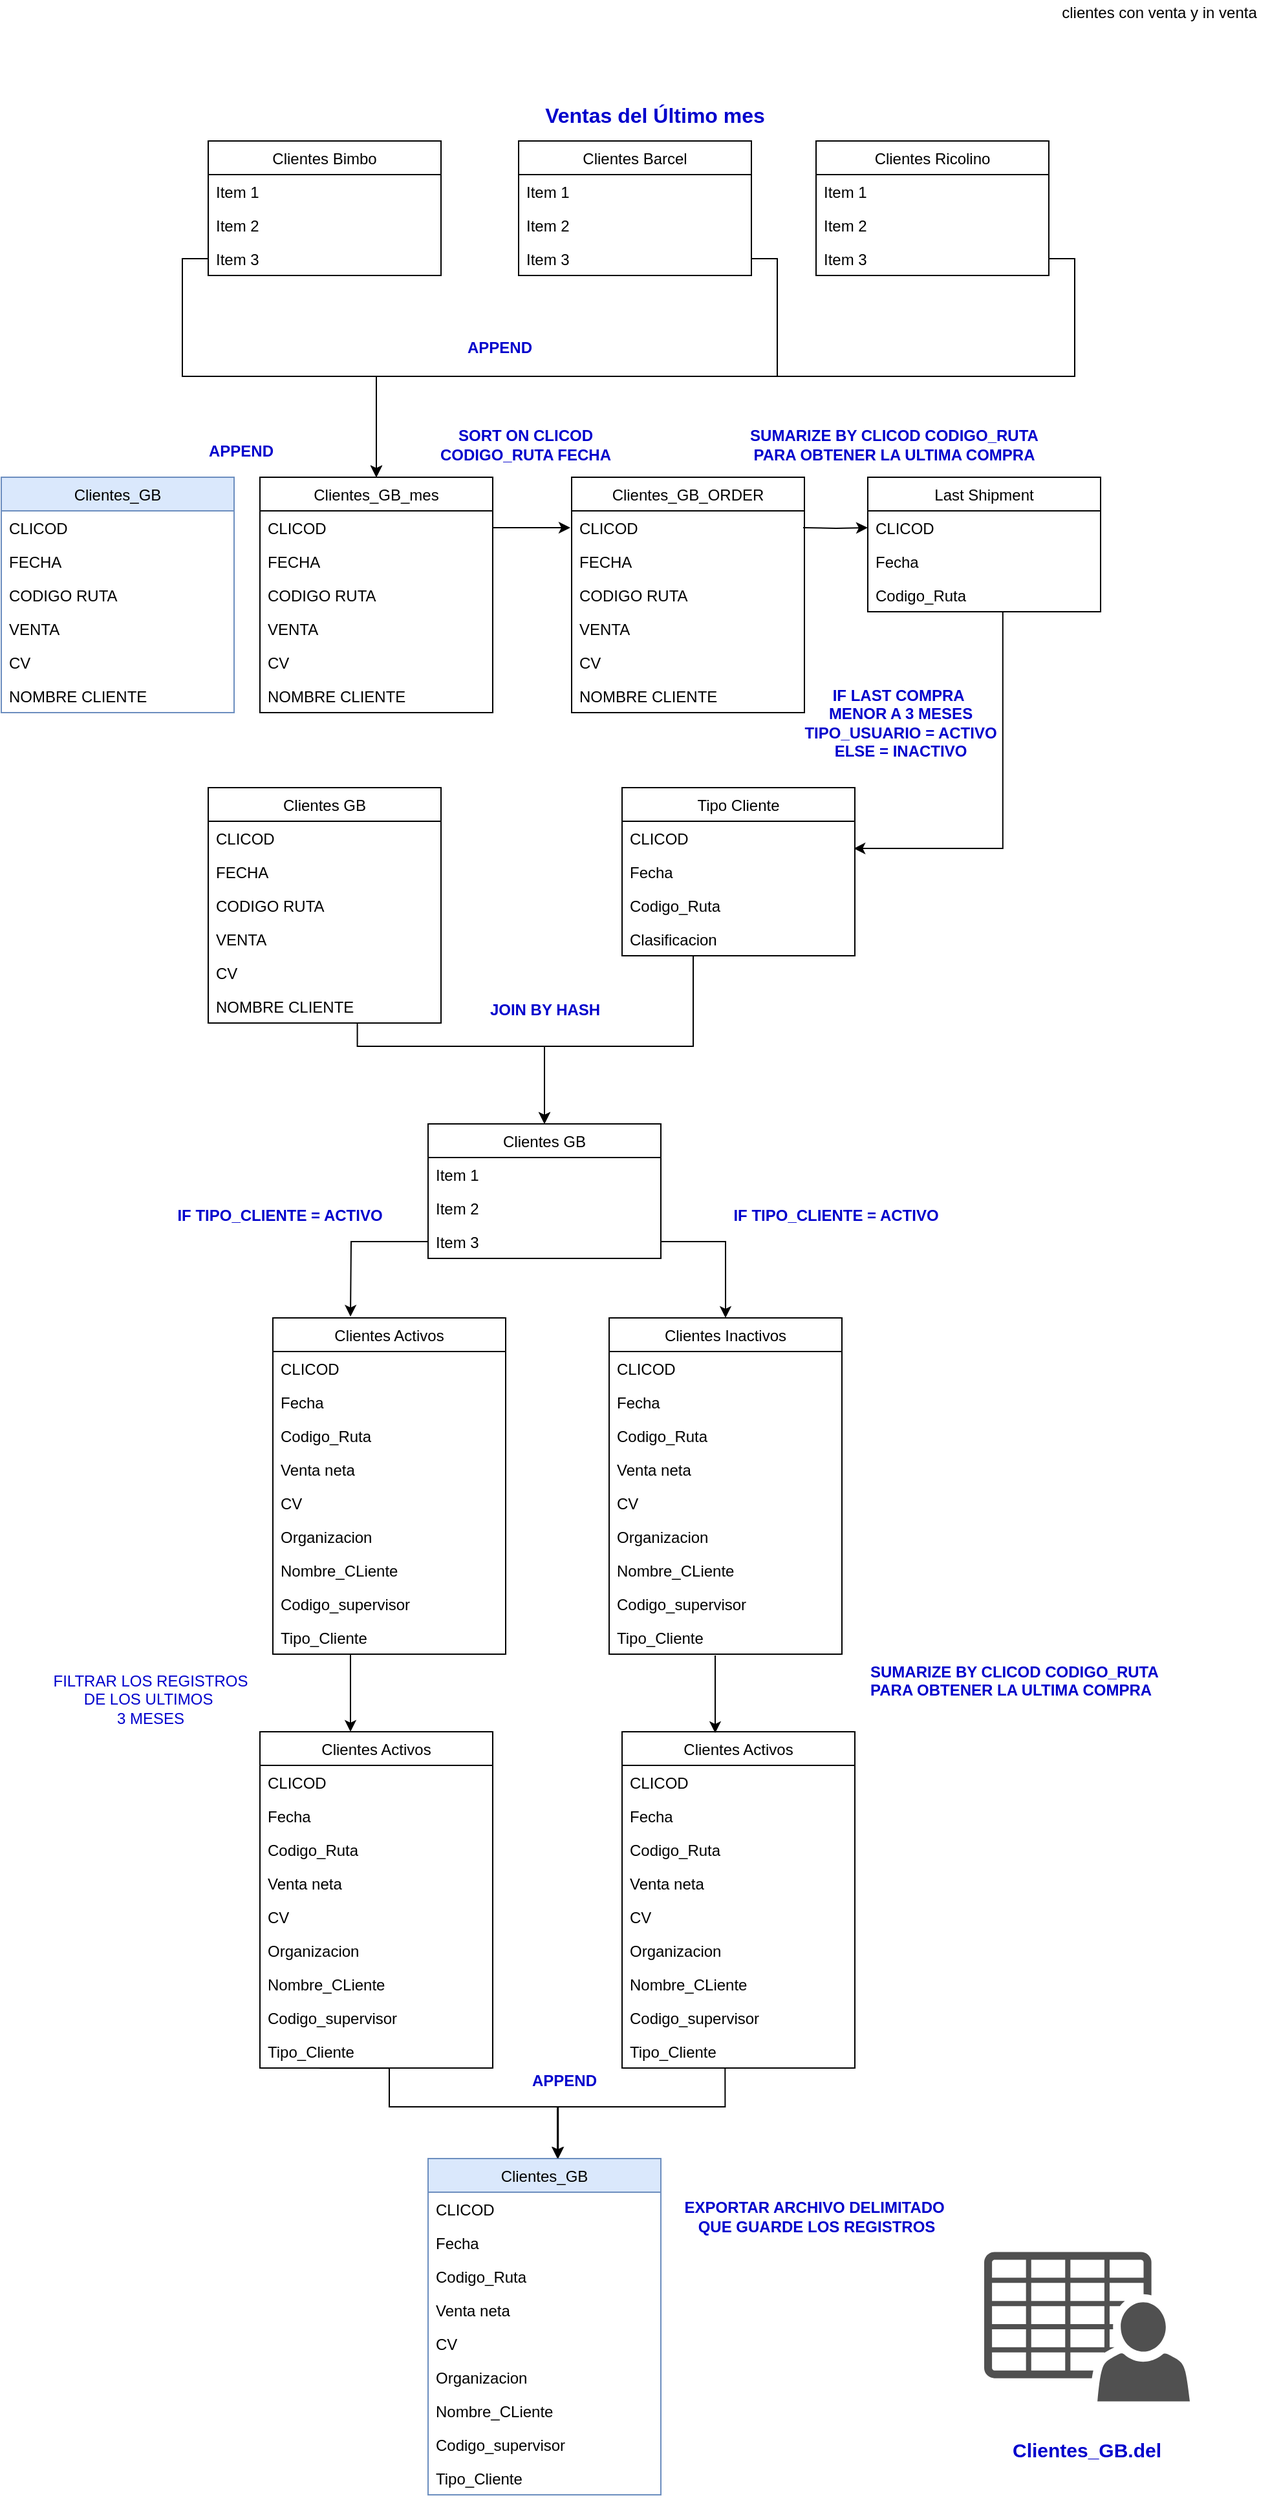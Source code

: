 <mxfile version="12.7.9" type="github">
  <diagram name="Page-1" id="74b105a0-9070-1c63-61bc-23e55f88626e">
    <mxGraphModel dx="713" dy="406" grid="1" gridSize="10" guides="1" tooltips="1" connect="1" arrows="1" fold="1" page="1" pageScale="1.5" pageWidth="1169" pageHeight="826" background="none" math="0" shadow="0">
      <root>
        <mxCell id="0" style=";html=1;" />
        <mxCell id="1" style=";html=1;" parent="0" />
        <mxCell id="56fTRDBELXJ_1K7I4UkF-2" value="Clientes Bimbo" style="swimlane;fontStyle=0;childLayout=stackLayout;horizontal=1;startSize=26;fillColor=none;horizontalStack=0;resizeParent=1;resizeParentMax=0;resizeLast=0;collapsible=1;marginBottom=0;" parent="1" vertex="1">
          <mxGeometry x="170" y="130" width="180" height="104" as="geometry" />
        </mxCell>
        <mxCell id="56fTRDBELXJ_1K7I4UkF-3" value="Item 1" style="text;strokeColor=none;fillColor=none;align=left;verticalAlign=top;spacingLeft=4;spacingRight=4;overflow=hidden;rotatable=0;points=[[0,0.5],[1,0.5]];portConstraint=eastwest;" parent="56fTRDBELXJ_1K7I4UkF-2" vertex="1">
          <mxGeometry y="26" width="180" height="26" as="geometry" />
        </mxCell>
        <mxCell id="56fTRDBELXJ_1K7I4UkF-4" value="Item 2" style="text;strokeColor=none;fillColor=none;align=left;verticalAlign=top;spacingLeft=4;spacingRight=4;overflow=hidden;rotatable=0;points=[[0,0.5],[1,0.5]];portConstraint=eastwest;" parent="56fTRDBELXJ_1K7I4UkF-2" vertex="1">
          <mxGeometry y="52" width="180" height="26" as="geometry" />
        </mxCell>
        <mxCell id="56fTRDBELXJ_1K7I4UkF-5" value="Item 3" style="text;strokeColor=none;fillColor=none;align=left;verticalAlign=top;spacingLeft=4;spacingRight=4;overflow=hidden;rotatable=0;points=[[0,0.5],[1,0.5]];portConstraint=eastwest;" parent="56fTRDBELXJ_1K7I4UkF-2" vertex="1">
          <mxGeometry y="78" width="180" height="26" as="geometry" />
        </mxCell>
        <mxCell id="56fTRDBELXJ_1K7I4UkF-7" value="Clientes Barcel" style="swimlane;fontStyle=0;childLayout=stackLayout;horizontal=1;startSize=26;fillColor=none;horizontalStack=0;resizeParent=1;resizeParentMax=0;resizeLast=0;collapsible=1;marginBottom=0;" parent="1" vertex="1">
          <mxGeometry x="410" y="130" width="180" height="104" as="geometry" />
        </mxCell>
        <mxCell id="56fTRDBELXJ_1K7I4UkF-8" value="Item 1" style="text;strokeColor=none;fillColor=none;align=left;verticalAlign=top;spacingLeft=4;spacingRight=4;overflow=hidden;rotatable=0;points=[[0,0.5],[1,0.5]];portConstraint=eastwest;" parent="56fTRDBELXJ_1K7I4UkF-7" vertex="1">
          <mxGeometry y="26" width="180" height="26" as="geometry" />
        </mxCell>
        <mxCell id="56fTRDBELXJ_1K7I4UkF-9" value="Item 2" style="text;strokeColor=none;fillColor=none;align=left;verticalAlign=top;spacingLeft=4;spacingRight=4;overflow=hidden;rotatable=0;points=[[0,0.5],[1,0.5]];portConstraint=eastwest;" parent="56fTRDBELXJ_1K7I4UkF-7" vertex="1">
          <mxGeometry y="52" width="180" height="26" as="geometry" />
        </mxCell>
        <mxCell id="56fTRDBELXJ_1K7I4UkF-10" value="Item 3" style="text;strokeColor=none;fillColor=none;align=left;verticalAlign=top;spacingLeft=4;spacingRight=4;overflow=hidden;rotatable=0;points=[[0,0.5],[1,0.5]];portConstraint=eastwest;" parent="56fTRDBELXJ_1K7I4UkF-7" vertex="1">
          <mxGeometry y="78" width="180" height="26" as="geometry" />
        </mxCell>
        <mxCell id="56fTRDBELXJ_1K7I4UkF-11" value="Clientes_GB_mes" style="swimlane;fontStyle=0;childLayout=stackLayout;horizontal=1;startSize=26;fillColor=none;horizontalStack=0;resizeParent=1;resizeParentMax=0;resizeLast=0;collapsible=1;marginBottom=0;" parent="1" vertex="1">
          <mxGeometry x="210" y="390" width="180" height="182" as="geometry" />
        </mxCell>
        <mxCell id="56fTRDBELXJ_1K7I4UkF-12" value="CLICOD&#xa;" style="text;strokeColor=none;fillColor=none;align=left;verticalAlign=top;spacingLeft=4;spacingRight=4;overflow=hidden;rotatable=0;points=[[0,0.5],[1,0.5]];portConstraint=eastwest;" parent="56fTRDBELXJ_1K7I4UkF-11" vertex="1">
          <mxGeometry y="26" width="180" height="26" as="geometry" />
        </mxCell>
        <mxCell id="56fTRDBELXJ_1K7I4UkF-13" value="FECHA" style="text;strokeColor=none;fillColor=none;align=left;verticalAlign=top;spacingLeft=4;spacingRight=4;overflow=hidden;rotatable=0;points=[[0,0.5],[1,0.5]];portConstraint=eastwest;" parent="56fTRDBELXJ_1K7I4UkF-11" vertex="1">
          <mxGeometry y="52" width="180" height="26" as="geometry" />
        </mxCell>
        <mxCell id="56fTRDBELXJ_1K7I4UkF-14" value="CODIGO RUTA" style="text;strokeColor=none;fillColor=none;align=left;verticalAlign=top;spacingLeft=4;spacingRight=4;overflow=hidden;rotatable=0;points=[[0,0.5],[1,0.5]];portConstraint=eastwest;" parent="56fTRDBELXJ_1K7I4UkF-11" vertex="1">
          <mxGeometry y="78" width="180" height="26" as="geometry" />
        </mxCell>
        <mxCell id="uyuvOlKixXw5FJsMRcq0-66" value="VENTA" style="text;strokeColor=none;fillColor=none;align=left;verticalAlign=top;spacingLeft=4;spacingRight=4;overflow=hidden;rotatable=0;points=[[0,0.5],[1,0.5]];portConstraint=eastwest;" vertex="1" parent="56fTRDBELXJ_1K7I4UkF-11">
          <mxGeometry y="104" width="180" height="26" as="geometry" />
        </mxCell>
        <mxCell id="uyuvOlKixXw5FJsMRcq0-68" value="CV" style="text;strokeColor=none;fillColor=none;align=left;verticalAlign=top;spacingLeft=4;spacingRight=4;overflow=hidden;rotatable=0;points=[[0,0.5],[1,0.5]];portConstraint=eastwest;" vertex="1" parent="56fTRDBELXJ_1K7I4UkF-11">
          <mxGeometry y="130" width="180" height="26" as="geometry" />
        </mxCell>
        <mxCell id="uyuvOlKixXw5FJsMRcq0-69" value="NOMBRE CLIENTE" style="text;strokeColor=none;fillColor=none;align=left;verticalAlign=top;spacingLeft=4;spacingRight=4;overflow=hidden;rotatable=0;points=[[0,0.5],[1,0.5]];portConstraint=eastwest;" vertex="1" parent="56fTRDBELXJ_1K7I4UkF-11">
          <mxGeometry y="156" width="180" height="26" as="geometry" />
        </mxCell>
        <mxCell id="56fTRDBELXJ_1K7I4UkF-15" value="Clientes Ricolino" style="swimlane;fontStyle=0;childLayout=stackLayout;horizontal=1;startSize=26;fillColor=none;horizontalStack=0;resizeParent=1;resizeParentMax=0;resizeLast=0;collapsible=1;marginBottom=0;" parent="1" vertex="1">
          <mxGeometry x="640" y="130" width="180" height="104" as="geometry" />
        </mxCell>
        <mxCell id="56fTRDBELXJ_1K7I4UkF-16" value="Item 1" style="text;strokeColor=none;fillColor=none;align=left;verticalAlign=top;spacingLeft=4;spacingRight=4;overflow=hidden;rotatable=0;points=[[0,0.5],[1,0.5]];portConstraint=eastwest;" parent="56fTRDBELXJ_1K7I4UkF-15" vertex="1">
          <mxGeometry y="26" width="180" height="26" as="geometry" />
        </mxCell>
        <mxCell id="56fTRDBELXJ_1K7I4UkF-17" value="Item 2" style="text;strokeColor=none;fillColor=none;align=left;verticalAlign=top;spacingLeft=4;spacingRight=4;overflow=hidden;rotatable=0;points=[[0,0.5],[1,0.5]];portConstraint=eastwest;" parent="56fTRDBELXJ_1K7I4UkF-15" vertex="1">
          <mxGeometry y="52" width="180" height="26" as="geometry" />
        </mxCell>
        <mxCell id="56fTRDBELXJ_1K7I4UkF-18" value="Item 3" style="text;strokeColor=none;fillColor=none;align=left;verticalAlign=top;spacingLeft=4;spacingRight=4;overflow=hidden;rotatable=0;points=[[0,0.5],[1,0.5]];portConstraint=eastwest;" parent="56fTRDBELXJ_1K7I4UkF-15" vertex="1">
          <mxGeometry y="78" width="180" height="26" as="geometry" />
        </mxCell>
        <mxCell id="56fTRDBELXJ_1K7I4UkF-23" value="Last Shipment" style="swimlane;fontStyle=0;childLayout=stackLayout;horizontal=1;startSize=26;fillColor=none;horizontalStack=0;resizeParent=1;resizeParentMax=0;resizeLast=0;collapsible=1;marginBottom=0;" parent="1" vertex="1">
          <mxGeometry x="680" y="390" width="180" height="104" as="geometry" />
        </mxCell>
        <mxCell id="56fTRDBELXJ_1K7I4UkF-24" value="CLICOD" style="text;strokeColor=none;fillColor=none;align=left;verticalAlign=top;spacingLeft=4;spacingRight=4;overflow=hidden;rotatable=0;points=[[0,0.5],[1,0.5]];portConstraint=eastwest;" parent="56fTRDBELXJ_1K7I4UkF-23" vertex="1">
          <mxGeometry y="26" width="180" height="26" as="geometry" />
        </mxCell>
        <mxCell id="56fTRDBELXJ_1K7I4UkF-25" value="Fecha" style="text;strokeColor=none;fillColor=none;align=left;verticalAlign=top;spacingLeft=4;spacingRight=4;overflow=hidden;rotatable=0;points=[[0,0.5],[1,0.5]];portConstraint=eastwest;" parent="56fTRDBELXJ_1K7I4UkF-23" vertex="1">
          <mxGeometry y="52" width="180" height="26" as="geometry" />
        </mxCell>
        <mxCell id="56fTRDBELXJ_1K7I4UkF-26" value="Codigo_Ruta&#xa;" style="text;strokeColor=none;fillColor=none;align=left;verticalAlign=top;spacingLeft=4;spacingRight=4;overflow=hidden;rotatable=0;points=[[0,0.5],[1,0.5]];portConstraint=eastwest;" parent="56fTRDBELXJ_1K7I4UkF-23" vertex="1">
          <mxGeometry y="78" width="180" height="26" as="geometry" />
        </mxCell>
        <mxCell id="56fTRDBELXJ_1K7I4UkF-27" value="Tipo Cliente" style="swimlane;fontStyle=0;childLayout=stackLayout;horizontal=1;startSize=26;fillColor=none;horizontalStack=0;resizeParent=1;resizeParentMax=0;resizeLast=0;collapsible=1;marginBottom=0;" parent="1" vertex="1">
          <mxGeometry x="490" y="630" width="180" height="130" as="geometry" />
        </mxCell>
        <mxCell id="56fTRDBELXJ_1K7I4UkF-28" value="CLICOD" style="text;strokeColor=none;fillColor=none;align=left;verticalAlign=top;spacingLeft=4;spacingRight=4;overflow=hidden;rotatable=0;points=[[0,0.5],[1,0.5]];portConstraint=eastwest;" parent="56fTRDBELXJ_1K7I4UkF-27" vertex="1">
          <mxGeometry y="26" width="180" height="26" as="geometry" />
        </mxCell>
        <mxCell id="56fTRDBELXJ_1K7I4UkF-29" value="Fecha" style="text;strokeColor=none;fillColor=none;align=left;verticalAlign=top;spacingLeft=4;spacingRight=4;overflow=hidden;rotatable=0;points=[[0,0.5],[1,0.5]];portConstraint=eastwest;" parent="56fTRDBELXJ_1K7I4UkF-27" vertex="1">
          <mxGeometry y="52" width="180" height="26" as="geometry" />
        </mxCell>
        <mxCell id="56fTRDBELXJ_1K7I4UkF-30" value="Codigo_Ruta&#xa;" style="text;strokeColor=none;fillColor=none;align=left;verticalAlign=top;spacingLeft=4;spacingRight=4;overflow=hidden;rotatable=0;points=[[0,0.5],[1,0.5]];portConstraint=eastwest;" parent="56fTRDBELXJ_1K7I4UkF-27" vertex="1">
          <mxGeometry y="78" width="180" height="26" as="geometry" />
        </mxCell>
        <mxCell id="56fTRDBELXJ_1K7I4UkF-31" value="Clasificacion" style="text;strokeColor=none;fillColor=none;align=left;verticalAlign=top;spacingLeft=4;spacingRight=4;overflow=hidden;rotatable=0;points=[[0,0.5],[1,0.5]];portConstraint=eastwest;" parent="56fTRDBELXJ_1K7I4UkF-27" vertex="1">
          <mxGeometry y="104" width="180" height="26" as="geometry" />
        </mxCell>
        <mxCell id="56fTRDBELXJ_1K7I4UkF-33" value="Clientes Activos" style="swimlane;fontStyle=0;childLayout=stackLayout;horizontal=1;startSize=26;fillColor=none;horizontalStack=0;resizeParent=1;resizeParentMax=0;resizeLast=0;collapsible=1;marginBottom=0;" parent="1" vertex="1">
          <mxGeometry x="220" y="1040" width="180" height="260" as="geometry" />
        </mxCell>
        <mxCell id="56fTRDBELXJ_1K7I4UkF-34" value="CLICOD" style="text;strokeColor=none;fillColor=none;align=left;verticalAlign=top;spacingLeft=4;spacingRight=4;overflow=hidden;rotatable=0;points=[[0,0.5],[1,0.5]];portConstraint=eastwest;" parent="56fTRDBELXJ_1K7I4UkF-33" vertex="1">
          <mxGeometry y="26" width="180" height="26" as="geometry" />
        </mxCell>
        <mxCell id="56fTRDBELXJ_1K7I4UkF-35" value="Fecha" style="text;strokeColor=none;fillColor=none;align=left;verticalAlign=top;spacingLeft=4;spacingRight=4;overflow=hidden;rotatable=0;points=[[0,0.5],[1,0.5]];portConstraint=eastwest;" parent="56fTRDBELXJ_1K7I4UkF-33" vertex="1">
          <mxGeometry y="52" width="180" height="26" as="geometry" />
        </mxCell>
        <mxCell id="56fTRDBELXJ_1K7I4UkF-36" value="Codigo_Ruta&#xa;" style="text;strokeColor=none;fillColor=none;align=left;verticalAlign=top;spacingLeft=4;spacingRight=4;overflow=hidden;rotatable=0;points=[[0,0.5],[1,0.5]];portConstraint=eastwest;" parent="56fTRDBELXJ_1K7I4UkF-33" vertex="1">
          <mxGeometry y="78" width="180" height="26" as="geometry" />
        </mxCell>
        <mxCell id="56fTRDBELXJ_1K7I4UkF-41" value="Venta neta" style="text;strokeColor=none;fillColor=none;align=left;verticalAlign=top;spacingLeft=4;spacingRight=4;overflow=hidden;rotatable=0;points=[[0,0.5],[1,0.5]];portConstraint=eastwest;" parent="56fTRDBELXJ_1K7I4UkF-33" vertex="1">
          <mxGeometry y="104" width="180" height="26" as="geometry" />
        </mxCell>
        <mxCell id="56fTRDBELXJ_1K7I4UkF-42" value="CV" style="text;strokeColor=none;fillColor=none;align=left;verticalAlign=top;spacingLeft=4;spacingRight=4;overflow=hidden;rotatable=0;points=[[0,0.5],[1,0.5]];portConstraint=eastwest;" parent="56fTRDBELXJ_1K7I4UkF-33" vertex="1">
          <mxGeometry y="130" width="180" height="26" as="geometry" />
        </mxCell>
        <mxCell id="56fTRDBELXJ_1K7I4UkF-43" value="Organizacion" style="text;strokeColor=none;fillColor=none;align=left;verticalAlign=top;spacingLeft=4;spacingRight=4;overflow=hidden;rotatable=0;points=[[0,0.5],[1,0.5]];portConstraint=eastwest;" parent="56fTRDBELXJ_1K7I4UkF-33" vertex="1">
          <mxGeometry y="156" width="180" height="26" as="geometry" />
        </mxCell>
        <mxCell id="56fTRDBELXJ_1K7I4UkF-44" value="Nombre_CLiente" style="text;strokeColor=none;fillColor=none;align=left;verticalAlign=top;spacingLeft=4;spacingRight=4;overflow=hidden;rotatable=0;points=[[0,0.5],[1,0.5]];portConstraint=eastwest;" parent="56fTRDBELXJ_1K7I4UkF-33" vertex="1">
          <mxGeometry y="182" width="180" height="26" as="geometry" />
        </mxCell>
        <mxCell id="56fTRDBELXJ_1K7I4UkF-45" value="Codigo_supervisor" style="text;strokeColor=none;fillColor=none;align=left;verticalAlign=top;spacingLeft=4;spacingRight=4;overflow=hidden;rotatable=0;points=[[0,0.5],[1,0.5]];portConstraint=eastwest;" parent="56fTRDBELXJ_1K7I4UkF-33" vertex="1">
          <mxGeometry y="208" width="180" height="26" as="geometry" />
        </mxCell>
        <mxCell id="56fTRDBELXJ_1K7I4UkF-46" value="Tipo_Cliente&#xa;" style="text;strokeColor=none;fillColor=none;align=left;verticalAlign=top;spacingLeft=4;spacingRight=4;overflow=hidden;rotatable=0;points=[[0,0.5],[1,0.5]];portConstraint=eastwest;" parent="56fTRDBELXJ_1K7I4UkF-33" vertex="1">
          <mxGeometry y="234" width="180" height="26" as="geometry" />
        </mxCell>
        <mxCell id="56fTRDBELXJ_1K7I4UkF-47" value="Clientes Inactivos" style="swimlane;fontStyle=0;childLayout=stackLayout;horizontal=1;startSize=26;fillColor=none;horizontalStack=0;resizeParent=1;resizeParentMax=0;resizeLast=0;collapsible=1;marginBottom=0;" parent="1" vertex="1">
          <mxGeometry x="480" y="1040" width="180" height="260" as="geometry" />
        </mxCell>
        <mxCell id="56fTRDBELXJ_1K7I4UkF-48" value="CLICOD" style="text;strokeColor=none;fillColor=none;align=left;verticalAlign=top;spacingLeft=4;spacingRight=4;overflow=hidden;rotatable=0;points=[[0,0.5],[1,0.5]];portConstraint=eastwest;" parent="56fTRDBELXJ_1K7I4UkF-47" vertex="1">
          <mxGeometry y="26" width="180" height="26" as="geometry" />
        </mxCell>
        <mxCell id="56fTRDBELXJ_1K7I4UkF-49" value="Fecha" style="text;strokeColor=none;fillColor=none;align=left;verticalAlign=top;spacingLeft=4;spacingRight=4;overflow=hidden;rotatable=0;points=[[0,0.5],[1,0.5]];portConstraint=eastwest;" parent="56fTRDBELXJ_1K7I4UkF-47" vertex="1">
          <mxGeometry y="52" width="180" height="26" as="geometry" />
        </mxCell>
        <mxCell id="56fTRDBELXJ_1K7I4UkF-50" value="Codigo_Ruta&#xa;" style="text;strokeColor=none;fillColor=none;align=left;verticalAlign=top;spacingLeft=4;spacingRight=4;overflow=hidden;rotatable=0;points=[[0,0.5],[1,0.5]];portConstraint=eastwest;" parent="56fTRDBELXJ_1K7I4UkF-47" vertex="1">
          <mxGeometry y="78" width="180" height="26" as="geometry" />
        </mxCell>
        <mxCell id="56fTRDBELXJ_1K7I4UkF-51" value="Venta neta" style="text;strokeColor=none;fillColor=none;align=left;verticalAlign=top;spacingLeft=4;spacingRight=4;overflow=hidden;rotatable=0;points=[[0,0.5],[1,0.5]];portConstraint=eastwest;" parent="56fTRDBELXJ_1K7I4UkF-47" vertex="1">
          <mxGeometry y="104" width="180" height="26" as="geometry" />
        </mxCell>
        <mxCell id="56fTRDBELXJ_1K7I4UkF-52" value="CV" style="text;strokeColor=none;fillColor=none;align=left;verticalAlign=top;spacingLeft=4;spacingRight=4;overflow=hidden;rotatable=0;points=[[0,0.5],[1,0.5]];portConstraint=eastwest;" parent="56fTRDBELXJ_1K7I4UkF-47" vertex="1">
          <mxGeometry y="130" width="180" height="26" as="geometry" />
        </mxCell>
        <mxCell id="56fTRDBELXJ_1K7I4UkF-53" value="Organizacion" style="text;strokeColor=none;fillColor=none;align=left;verticalAlign=top;spacingLeft=4;spacingRight=4;overflow=hidden;rotatable=0;points=[[0,0.5],[1,0.5]];portConstraint=eastwest;" parent="56fTRDBELXJ_1K7I4UkF-47" vertex="1">
          <mxGeometry y="156" width="180" height="26" as="geometry" />
        </mxCell>
        <mxCell id="56fTRDBELXJ_1K7I4UkF-54" value="Nombre_CLiente" style="text;strokeColor=none;fillColor=none;align=left;verticalAlign=top;spacingLeft=4;spacingRight=4;overflow=hidden;rotatable=0;points=[[0,0.5],[1,0.5]];portConstraint=eastwest;" parent="56fTRDBELXJ_1K7I4UkF-47" vertex="1">
          <mxGeometry y="182" width="180" height="26" as="geometry" />
        </mxCell>
        <mxCell id="56fTRDBELXJ_1K7I4UkF-55" value="Codigo_supervisor" style="text;strokeColor=none;fillColor=none;align=left;verticalAlign=top;spacingLeft=4;spacingRight=4;overflow=hidden;rotatable=0;points=[[0,0.5],[1,0.5]];portConstraint=eastwest;" parent="56fTRDBELXJ_1K7I4UkF-47" vertex="1">
          <mxGeometry y="208" width="180" height="26" as="geometry" />
        </mxCell>
        <mxCell id="56fTRDBELXJ_1K7I4UkF-56" value="Tipo_Cliente&#xa;" style="text;strokeColor=none;fillColor=none;align=left;verticalAlign=top;spacingLeft=4;spacingRight=4;overflow=hidden;rotatable=0;points=[[0,0.5],[1,0.5]];portConstraint=eastwest;" parent="56fTRDBELXJ_1K7I4UkF-47" vertex="1">
          <mxGeometry y="234" width="180" height="26" as="geometry" />
        </mxCell>
        <mxCell id="56fTRDBELXJ_1K7I4UkF-57" value="Clientes_GB" style="swimlane;fontStyle=0;childLayout=stackLayout;horizontal=1;startSize=26;fillColor=#dae8fc;horizontalStack=0;resizeParent=1;resizeParentMax=0;resizeLast=0;collapsible=1;marginBottom=0;strokeColor=#6c8ebf;" parent="1" vertex="1">
          <mxGeometry x="340" y="1690" width="180" height="260" as="geometry" />
        </mxCell>
        <mxCell id="56fTRDBELXJ_1K7I4UkF-58" value="CLICOD" style="text;strokeColor=none;fillColor=none;align=left;verticalAlign=top;spacingLeft=4;spacingRight=4;overflow=hidden;rotatable=0;points=[[0,0.5],[1,0.5]];portConstraint=eastwest;" parent="56fTRDBELXJ_1K7I4UkF-57" vertex="1">
          <mxGeometry y="26" width="180" height="26" as="geometry" />
        </mxCell>
        <mxCell id="56fTRDBELXJ_1K7I4UkF-59" value="Fecha" style="text;strokeColor=none;fillColor=none;align=left;verticalAlign=top;spacingLeft=4;spacingRight=4;overflow=hidden;rotatable=0;points=[[0,0.5],[1,0.5]];portConstraint=eastwest;" parent="56fTRDBELXJ_1K7I4UkF-57" vertex="1">
          <mxGeometry y="52" width="180" height="26" as="geometry" />
        </mxCell>
        <mxCell id="56fTRDBELXJ_1K7I4UkF-60" value="Codigo_Ruta&#xa;" style="text;strokeColor=none;fillColor=none;align=left;verticalAlign=top;spacingLeft=4;spacingRight=4;overflow=hidden;rotatable=0;points=[[0,0.5],[1,0.5]];portConstraint=eastwest;" parent="56fTRDBELXJ_1K7I4UkF-57" vertex="1">
          <mxGeometry y="78" width="180" height="26" as="geometry" />
        </mxCell>
        <mxCell id="56fTRDBELXJ_1K7I4UkF-61" value="Venta neta" style="text;strokeColor=none;fillColor=none;align=left;verticalAlign=top;spacingLeft=4;spacingRight=4;overflow=hidden;rotatable=0;points=[[0,0.5],[1,0.5]];portConstraint=eastwest;" parent="56fTRDBELXJ_1K7I4UkF-57" vertex="1">
          <mxGeometry y="104" width="180" height="26" as="geometry" />
        </mxCell>
        <mxCell id="56fTRDBELXJ_1K7I4UkF-62" value="CV" style="text;strokeColor=none;fillColor=none;align=left;verticalAlign=top;spacingLeft=4;spacingRight=4;overflow=hidden;rotatable=0;points=[[0,0.5],[1,0.5]];portConstraint=eastwest;" parent="56fTRDBELXJ_1K7I4UkF-57" vertex="1">
          <mxGeometry y="130" width="180" height="26" as="geometry" />
        </mxCell>
        <mxCell id="56fTRDBELXJ_1K7I4UkF-63" value="Organizacion" style="text;strokeColor=none;fillColor=none;align=left;verticalAlign=top;spacingLeft=4;spacingRight=4;overflow=hidden;rotatable=0;points=[[0,0.5],[1,0.5]];portConstraint=eastwest;" parent="56fTRDBELXJ_1K7I4UkF-57" vertex="1">
          <mxGeometry y="156" width="180" height="26" as="geometry" />
        </mxCell>
        <mxCell id="56fTRDBELXJ_1K7I4UkF-64" value="Nombre_CLiente" style="text;strokeColor=none;fillColor=none;align=left;verticalAlign=top;spacingLeft=4;spacingRight=4;overflow=hidden;rotatable=0;points=[[0,0.5],[1,0.5]];portConstraint=eastwest;" parent="56fTRDBELXJ_1K7I4UkF-57" vertex="1">
          <mxGeometry y="182" width="180" height="26" as="geometry" />
        </mxCell>
        <mxCell id="56fTRDBELXJ_1K7I4UkF-65" value="Codigo_supervisor" style="text;strokeColor=none;fillColor=none;align=left;verticalAlign=top;spacingLeft=4;spacingRight=4;overflow=hidden;rotatable=0;points=[[0,0.5],[1,0.5]];portConstraint=eastwest;" parent="56fTRDBELXJ_1K7I4UkF-57" vertex="1">
          <mxGeometry y="208" width="180" height="26" as="geometry" />
        </mxCell>
        <mxCell id="56fTRDBELXJ_1K7I4UkF-66" value="Tipo_Cliente&#xa;" style="text;strokeColor=none;fillColor=none;align=left;verticalAlign=top;spacingLeft=4;spacingRight=4;overflow=hidden;rotatable=0;points=[[0,0.5],[1,0.5]];portConstraint=eastwest;" parent="56fTRDBELXJ_1K7I4UkF-57" vertex="1">
          <mxGeometry y="234" width="180" height="26" as="geometry" />
        </mxCell>
        <mxCell id="56fTRDBELXJ_1K7I4UkF-67" style="edgeStyle=orthogonalEdgeStyle;rounded=0;orthogonalLoop=1;jettySize=auto;html=1;exitX=0;exitY=0.5;exitDx=0;exitDy=0;entryX=0.5;entryY=0;entryDx=0;entryDy=0;" parent="1" source="56fTRDBELXJ_1K7I4UkF-5" target="56fTRDBELXJ_1K7I4UkF-11" edge="1">
          <mxGeometry relative="1" as="geometry" />
        </mxCell>
        <mxCell id="56fTRDBELXJ_1K7I4UkF-68" style="edgeStyle=orthogonalEdgeStyle;rounded=0;orthogonalLoop=1;jettySize=auto;html=1;exitX=1;exitY=0.5;exitDx=0;exitDy=0;entryX=0.5;entryY=0;entryDx=0;entryDy=0;" parent="1" source="56fTRDBELXJ_1K7I4UkF-10" edge="1" target="56fTRDBELXJ_1K7I4UkF-11">
          <mxGeometry relative="1" as="geometry">
            <mxPoint x="260" y="340" as="targetPoint" />
          </mxGeometry>
        </mxCell>
        <mxCell id="56fTRDBELXJ_1K7I4UkF-69" style="edgeStyle=orthogonalEdgeStyle;rounded=0;orthogonalLoop=1;jettySize=auto;html=1;exitX=1;exitY=0.5;exitDx=0;exitDy=0;entryX=0.5;entryY=0;entryDx=0;entryDy=0;" parent="1" source="56fTRDBELXJ_1K7I4UkF-18" edge="1" target="56fTRDBELXJ_1K7I4UkF-11">
          <mxGeometry relative="1" as="geometry">
            <mxPoint x="460" y="340.0" as="targetPoint" />
          </mxGeometry>
        </mxCell>
        <mxCell id="uyuvOlKixXw5FJsMRcq0-1" value="&lt;font color=&quot;#0000cc&quot;&gt;&lt;b&gt;APPEND&lt;/b&gt;&lt;/font&gt;" style="text;html=1;align=center;verticalAlign=middle;resizable=0;points=[];autosize=1;" vertex="1" parent="1">
          <mxGeometry x="360" y="280" width="70" height="20" as="geometry" />
        </mxCell>
        <mxCell id="uyuvOlKixXw5FJsMRcq0-17" value="Clientes Activos" style="swimlane;fontStyle=0;childLayout=stackLayout;horizontal=1;startSize=26;fillColor=none;horizontalStack=0;resizeParent=1;resizeParentMax=0;resizeLast=0;collapsible=1;marginBottom=0;" vertex="1" parent="1">
          <mxGeometry x="210" y="1360" width="180" height="260" as="geometry" />
        </mxCell>
        <mxCell id="uyuvOlKixXw5FJsMRcq0-18" value="CLICOD" style="text;strokeColor=none;fillColor=none;align=left;verticalAlign=top;spacingLeft=4;spacingRight=4;overflow=hidden;rotatable=0;points=[[0,0.5],[1,0.5]];portConstraint=eastwest;" vertex="1" parent="uyuvOlKixXw5FJsMRcq0-17">
          <mxGeometry y="26" width="180" height="26" as="geometry" />
        </mxCell>
        <mxCell id="uyuvOlKixXw5FJsMRcq0-19" value="Fecha" style="text;strokeColor=none;fillColor=none;align=left;verticalAlign=top;spacingLeft=4;spacingRight=4;overflow=hidden;rotatable=0;points=[[0,0.5],[1,0.5]];portConstraint=eastwest;" vertex="1" parent="uyuvOlKixXw5FJsMRcq0-17">
          <mxGeometry y="52" width="180" height="26" as="geometry" />
        </mxCell>
        <mxCell id="uyuvOlKixXw5FJsMRcq0-20" value="Codigo_Ruta&#xa;" style="text;strokeColor=none;fillColor=none;align=left;verticalAlign=top;spacingLeft=4;spacingRight=4;overflow=hidden;rotatable=0;points=[[0,0.5],[1,0.5]];portConstraint=eastwest;" vertex="1" parent="uyuvOlKixXw5FJsMRcq0-17">
          <mxGeometry y="78" width="180" height="26" as="geometry" />
        </mxCell>
        <mxCell id="uyuvOlKixXw5FJsMRcq0-21" value="Venta neta" style="text;strokeColor=none;fillColor=none;align=left;verticalAlign=top;spacingLeft=4;spacingRight=4;overflow=hidden;rotatable=0;points=[[0,0.5],[1,0.5]];portConstraint=eastwest;" vertex="1" parent="uyuvOlKixXw5FJsMRcq0-17">
          <mxGeometry y="104" width="180" height="26" as="geometry" />
        </mxCell>
        <mxCell id="uyuvOlKixXw5FJsMRcq0-22" value="CV" style="text;strokeColor=none;fillColor=none;align=left;verticalAlign=top;spacingLeft=4;spacingRight=4;overflow=hidden;rotatable=0;points=[[0,0.5],[1,0.5]];portConstraint=eastwest;" vertex="1" parent="uyuvOlKixXw5FJsMRcq0-17">
          <mxGeometry y="130" width="180" height="26" as="geometry" />
        </mxCell>
        <mxCell id="uyuvOlKixXw5FJsMRcq0-23" value="Organizacion" style="text;strokeColor=none;fillColor=none;align=left;verticalAlign=top;spacingLeft=4;spacingRight=4;overflow=hidden;rotatable=0;points=[[0,0.5],[1,0.5]];portConstraint=eastwest;" vertex="1" parent="uyuvOlKixXw5FJsMRcq0-17">
          <mxGeometry y="156" width="180" height="26" as="geometry" />
        </mxCell>
        <mxCell id="uyuvOlKixXw5FJsMRcq0-24" value="Nombre_CLiente" style="text;strokeColor=none;fillColor=none;align=left;verticalAlign=top;spacingLeft=4;spacingRight=4;overflow=hidden;rotatable=0;points=[[0,0.5],[1,0.5]];portConstraint=eastwest;" vertex="1" parent="uyuvOlKixXw5FJsMRcq0-17">
          <mxGeometry y="182" width="180" height="26" as="geometry" />
        </mxCell>
        <mxCell id="uyuvOlKixXw5FJsMRcq0-25" value="Codigo_supervisor" style="text;strokeColor=none;fillColor=none;align=left;verticalAlign=top;spacingLeft=4;spacingRight=4;overflow=hidden;rotatable=0;points=[[0,0.5],[1,0.5]];portConstraint=eastwest;" vertex="1" parent="uyuvOlKixXw5FJsMRcq0-17">
          <mxGeometry y="208" width="180" height="26" as="geometry" />
        </mxCell>
        <mxCell id="uyuvOlKixXw5FJsMRcq0-26" value="Tipo_Cliente&#xa;" style="text;strokeColor=none;fillColor=none;align=left;verticalAlign=top;spacingLeft=4;spacingRight=4;overflow=hidden;rotatable=0;points=[[0,0.5],[1,0.5]];portConstraint=eastwest;" vertex="1" parent="uyuvOlKixXw5FJsMRcq0-17">
          <mxGeometry y="234" width="180" height="26" as="geometry" />
        </mxCell>
        <mxCell id="uyuvOlKixXw5FJsMRcq0-27" value="Clientes Activos" style="swimlane;fontStyle=0;childLayout=stackLayout;horizontal=1;startSize=26;fillColor=none;horizontalStack=0;resizeParent=1;resizeParentMax=0;resizeLast=0;collapsible=1;marginBottom=0;" vertex="1" parent="1">
          <mxGeometry x="490" y="1360" width="180" height="260" as="geometry" />
        </mxCell>
        <mxCell id="uyuvOlKixXw5FJsMRcq0-28" value="CLICOD" style="text;strokeColor=none;fillColor=none;align=left;verticalAlign=top;spacingLeft=4;spacingRight=4;overflow=hidden;rotatable=0;points=[[0,0.5],[1,0.5]];portConstraint=eastwest;" vertex="1" parent="uyuvOlKixXw5FJsMRcq0-27">
          <mxGeometry y="26" width="180" height="26" as="geometry" />
        </mxCell>
        <mxCell id="uyuvOlKixXw5FJsMRcq0-29" value="Fecha" style="text;strokeColor=none;fillColor=none;align=left;verticalAlign=top;spacingLeft=4;spacingRight=4;overflow=hidden;rotatable=0;points=[[0,0.5],[1,0.5]];portConstraint=eastwest;" vertex="1" parent="uyuvOlKixXw5FJsMRcq0-27">
          <mxGeometry y="52" width="180" height="26" as="geometry" />
        </mxCell>
        <mxCell id="uyuvOlKixXw5FJsMRcq0-30" value="Codigo_Ruta&#xa;" style="text;strokeColor=none;fillColor=none;align=left;verticalAlign=top;spacingLeft=4;spacingRight=4;overflow=hidden;rotatable=0;points=[[0,0.5],[1,0.5]];portConstraint=eastwest;" vertex="1" parent="uyuvOlKixXw5FJsMRcq0-27">
          <mxGeometry y="78" width="180" height="26" as="geometry" />
        </mxCell>
        <mxCell id="uyuvOlKixXw5FJsMRcq0-31" value="Venta neta" style="text;strokeColor=none;fillColor=none;align=left;verticalAlign=top;spacingLeft=4;spacingRight=4;overflow=hidden;rotatable=0;points=[[0,0.5],[1,0.5]];portConstraint=eastwest;" vertex="1" parent="uyuvOlKixXw5FJsMRcq0-27">
          <mxGeometry y="104" width="180" height="26" as="geometry" />
        </mxCell>
        <mxCell id="uyuvOlKixXw5FJsMRcq0-32" value="CV" style="text;strokeColor=none;fillColor=none;align=left;verticalAlign=top;spacingLeft=4;spacingRight=4;overflow=hidden;rotatable=0;points=[[0,0.5],[1,0.5]];portConstraint=eastwest;" vertex="1" parent="uyuvOlKixXw5FJsMRcq0-27">
          <mxGeometry y="130" width="180" height="26" as="geometry" />
        </mxCell>
        <mxCell id="uyuvOlKixXw5FJsMRcq0-33" value="Organizacion" style="text;strokeColor=none;fillColor=none;align=left;verticalAlign=top;spacingLeft=4;spacingRight=4;overflow=hidden;rotatable=0;points=[[0,0.5],[1,0.5]];portConstraint=eastwest;" vertex="1" parent="uyuvOlKixXw5FJsMRcq0-27">
          <mxGeometry y="156" width="180" height="26" as="geometry" />
        </mxCell>
        <mxCell id="uyuvOlKixXw5FJsMRcq0-34" value="Nombre_CLiente" style="text;strokeColor=none;fillColor=none;align=left;verticalAlign=top;spacingLeft=4;spacingRight=4;overflow=hidden;rotatable=0;points=[[0,0.5],[1,0.5]];portConstraint=eastwest;" vertex="1" parent="uyuvOlKixXw5FJsMRcq0-27">
          <mxGeometry y="182" width="180" height="26" as="geometry" />
        </mxCell>
        <mxCell id="uyuvOlKixXw5FJsMRcq0-35" value="Codigo_supervisor" style="text;strokeColor=none;fillColor=none;align=left;verticalAlign=top;spacingLeft=4;spacingRight=4;overflow=hidden;rotatable=0;points=[[0,0.5],[1,0.5]];portConstraint=eastwest;" vertex="1" parent="uyuvOlKixXw5FJsMRcq0-27">
          <mxGeometry y="208" width="180" height="26" as="geometry" />
        </mxCell>
        <mxCell id="uyuvOlKixXw5FJsMRcq0-36" value="Tipo_Cliente&#xa;" style="text;strokeColor=none;fillColor=none;align=left;verticalAlign=top;spacingLeft=4;spacingRight=4;overflow=hidden;rotatable=0;points=[[0,0.5],[1,0.5]];portConstraint=eastwest;" vertex="1" parent="uyuvOlKixXw5FJsMRcq0-27">
          <mxGeometry y="234" width="180" height="26" as="geometry" />
        </mxCell>
        <mxCell id="uyuvOlKixXw5FJsMRcq0-45" value="Clientes GB" style="swimlane;fontStyle=0;childLayout=stackLayout;horizontal=1;startSize=26;fillColor=none;horizontalStack=0;resizeParent=1;resizeParentMax=0;resizeLast=0;collapsible=1;marginBottom=0;" vertex="1" parent="1">
          <mxGeometry x="340" y="890" width="180" height="104" as="geometry" />
        </mxCell>
        <mxCell id="uyuvOlKixXw5FJsMRcq0-46" value="Item 1" style="text;strokeColor=none;fillColor=none;align=left;verticalAlign=top;spacingLeft=4;spacingRight=4;overflow=hidden;rotatable=0;points=[[0,0.5],[1,0.5]];portConstraint=eastwest;" vertex="1" parent="uyuvOlKixXw5FJsMRcq0-45">
          <mxGeometry y="26" width="180" height="26" as="geometry" />
        </mxCell>
        <mxCell id="uyuvOlKixXw5FJsMRcq0-47" value="Item 2" style="text;strokeColor=none;fillColor=none;align=left;verticalAlign=top;spacingLeft=4;spacingRight=4;overflow=hidden;rotatable=0;points=[[0,0.5],[1,0.5]];portConstraint=eastwest;" vertex="1" parent="uyuvOlKixXw5FJsMRcq0-45">
          <mxGeometry y="52" width="180" height="26" as="geometry" />
        </mxCell>
        <mxCell id="uyuvOlKixXw5FJsMRcq0-48" value="Item 3" style="text;strokeColor=none;fillColor=none;align=left;verticalAlign=top;spacingLeft=4;spacingRight=4;overflow=hidden;rotatable=0;points=[[0,0.5],[1,0.5]];portConstraint=eastwest;" vertex="1" parent="uyuvOlKixXw5FJsMRcq0-45">
          <mxGeometry y="78" width="180" height="26" as="geometry" />
        </mxCell>
        <mxCell id="uyuvOlKixXw5FJsMRcq0-70" value="Clientes GB" style="swimlane;fontStyle=0;childLayout=stackLayout;horizontal=1;startSize=26;fillColor=none;horizontalStack=0;resizeParent=1;resizeParentMax=0;resizeLast=0;collapsible=1;marginBottom=0;" vertex="1" parent="1">
          <mxGeometry x="170" y="630" width="180" height="182" as="geometry" />
        </mxCell>
        <mxCell id="uyuvOlKixXw5FJsMRcq0-71" value="CLICOD&#xa;" style="text;strokeColor=none;fillColor=none;align=left;verticalAlign=top;spacingLeft=4;spacingRight=4;overflow=hidden;rotatable=0;points=[[0,0.5],[1,0.5]];portConstraint=eastwest;" vertex="1" parent="uyuvOlKixXw5FJsMRcq0-70">
          <mxGeometry y="26" width="180" height="26" as="geometry" />
        </mxCell>
        <mxCell id="uyuvOlKixXw5FJsMRcq0-72" value="FECHA" style="text;strokeColor=none;fillColor=none;align=left;verticalAlign=top;spacingLeft=4;spacingRight=4;overflow=hidden;rotatable=0;points=[[0,0.5],[1,0.5]];portConstraint=eastwest;" vertex="1" parent="uyuvOlKixXw5FJsMRcq0-70">
          <mxGeometry y="52" width="180" height="26" as="geometry" />
        </mxCell>
        <mxCell id="uyuvOlKixXw5FJsMRcq0-73" value="CODIGO RUTA" style="text;strokeColor=none;fillColor=none;align=left;verticalAlign=top;spacingLeft=4;spacingRight=4;overflow=hidden;rotatable=0;points=[[0,0.5],[1,0.5]];portConstraint=eastwest;" vertex="1" parent="uyuvOlKixXw5FJsMRcq0-70">
          <mxGeometry y="78" width="180" height="26" as="geometry" />
        </mxCell>
        <mxCell id="uyuvOlKixXw5FJsMRcq0-74" value="VENTA" style="text;strokeColor=none;fillColor=none;align=left;verticalAlign=top;spacingLeft=4;spacingRight=4;overflow=hidden;rotatable=0;points=[[0,0.5],[1,0.5]];portConstraint=eastwest;" vertex="1" parent="uyuvOlKixXw5FJsMRcq0-70">
          <mxGeometry y="104" width="180" height="26" as="geometry" />
        </mxCell>
        <mxCell id="uyuvOlKixXw5FJsMRcq0-75" value="CV" style="text;strokeColor=none;fillColor=none;align=left;verticalAlign=top;spacingLeft=4;spacingRight=4;overflow=hidden;rotatable=0;points=[[0,0.5],[1,0.5]];portConstraint=eastwest;" vertex="1" parent="uyuvOlKixXw5FJsMRcq0-70">
          <mxGeometry y="130" width="180" height="26" as="geometry" />
        </mxCell>
        <mxCell id="uyuvOlKixXw5FJsMRcq0-76" value="NOMBRE CLIENTE" style="text;strokeColor=none;fillColor=none;align=left;verticalAlign=top;spacingLeft=4;spacingRight=4;overflow=hidden;rotatable=0;points=[[0,0.5],[1,0.5]];portConstraint=eastwest;" vertex="1" parent="uyuvOlKixXw5FJsMRcq0-70">
          <mxGeometry y="156" width="180" height="26" as="geometry" />
        </mxCell>
        <mxCell id="uyuvOlKixXw5FJsMRcq0-78" style="edgeStyle=orthogonalEdgeStyle;rounded=0;orthogonalLoop=1;jettySize=auto;html=1;exitX=1;exitY=0.5;exitDx=0;exitDy=0;" edge="1" parent="1" source="56fTRDBELXJ_1K7I4UkF-12">
          <mxGeometry relative="1" as="geometry">
            <mxPoint x="450" y="429" as="targetPoint" />
          </mxGeometry>
        </mxCell>
        <mxCell id="uyuvOlKixXw5FJsMRcq0-79" style="edgeStyle=orthogonalEdgeStyle;rounded=0;orthogonalLoop=1;jettySize=auto;html=1;exitX=1;exitY=0.5;exitDx=0;exitDy=0;entryX=0;entryY=0.5;entryDx=0;entryDy=0;" edge="1" parent="1" target="56fTRDBELXJ_1K7I4UkF-24">
          <mxGeometry relative="1" as="geometry">
            <mxPoint x="630" y="429" as="sourcePoint" />
          </mxGeometry>
        </mxCell>
        <mxCell id="uyuvOlKixXw5FJsMRcq0-80" value="" style="edgeStyle=segmentEdgeStyle;endArrow=classic;html=1;exitX=0.58;exitY=0.987;exitDx=0;exitDy=0;exitPerimeter=0;entryX=0.995;entryY=0.808;entryDx=0;entryDy=0;entryPerimeter=0;rounded=0;" edge="1" parent="1" source="56fTRDBELXJ_1K7I4UkF-26" target="56fTRDBELXJ_1K7I4UkF-28">
          <mxGeometry width="50" height="50" relative="1" as="geometry">
            <mxPoint x="470" y="500" as="sourcePoint" />
            <mxPoint x="520" y="450" as="targetPoint" />
            <Array as="points">
              <mxPoint x="784" y="677" />
            </Array>
          </mxGeometry>
        </mxCell>
        <mxCell id="uyuvOlKixXw5FJsMRcq0-82" value="" style="edgeStyle=segmentEdgeStyle;endArrow=classic;html=1;exitX=0.58;exitY=0.987;exitDx=0;exitDy=0;exitPerimeter=0;rounded=0;" edge="1" parent="1">
          <mxGeometry width="50" height="50" relative="1" as="geometry">
            <mxPoint x="285.3" y="812.002" as="sourcePoint" />
            <mxPoint x="430" y="890" as="targetPoint" />
            <Array as="points">
              <mxPoint x="285" y="830" />
              <mxPoint x="430" y="830" />
            </Array>
          </mxGeometry>
        </mxCell>
        <mxCell id="uyuvOlKixXw5FJsMRcq0-83" value="" style="edgeStyle=segmentEdgeStyle;endArrow=classic;html=1;rounded=0;" edge="1" parent="1">
          <mxGeometry width="50" height="50" relative="1" as="geometry">
            <mxPoint x="545" y="760" as="sourcePoint" />
            <mxPoint x="430" y="890" as="targetPoint" />
            <Array as="points">
              <mxPoint x="545" y="830" />
              <mxPoint x="430" y="830" />
            </Array>
          </mxGeometry>
        </mxCell>
        <mxCell id="uyuvOlKixXw5FJsMRcq0-85" style="edgeStyle=orthogonalEdgeStyle;rounded=0;orthogonalLoop=1;jettySize=auto;html=1;exitX=1;exitY=0.5;exitDx=0;exitDy=0;entryX=0.5;entryY=0;entryDx=0;entryDy=0;" edge="1" parent="1" source="uyuvOlKixXw5FJsMRcq0-48" target="56fTRDBELXJ_1K7I4UkF-47">
          <mxGeometry relative="1" as="geometry" />
        </mxCell>
        <mxCell id="uyuvOlKixXw5FJsMRcq0-86" value="" style="edgeStyle=segmentEdgeStyle;endArrow=classic;html=1;rounded=0;" edge="1" parent="1">
          <mxGeometry width="50" height="50" relative="1" as="geometry">
            <mxPoint x="562" y="1301" as="sourcePoint" />
            <mxPoint x="562" y="1361" as="targetPoint" />
          </mxGeometry>
        </mxCell>
        <mxCell id="uyuvOlKixXw5FJsMRcq0-87" value="" style="edgeStyle=segmentEdgeStyle;endArrow=classic;html=1;rounded=0;" edge="1" parent="1">
          <mxGeometry width="50" height="50" relative="1" as="geometry">
            <mxPoint x="280.0" y="1300" as="sourcePoint" />
            <mxPoint x="280.0" y="1360" as="targetPoint" />
          </mxGeometry>
        </mxCell>
        <mxCell id="uyuvOlKixXw5FJsMRcq0-88" value="" style="edgeStyle=segmentEdgeStyle;endArrow=classic;html=1;rounded=0;exitX=0.257;exitY=1.005;exitDx=0;exitDy=0;exitPerimeter=0;" edge="1" parent="1" source="uyuvOlKixXw5FJsMRcq0-26">
          <mxGeometry width="50" height="50" relative="1" as="geometry">
            <mxPoint x="440.0" y="1630" as="sourcePoint" />
            <mxPoint x="440.0" y="1690" as="targetPoint" />
            <Array as="points">
              <mxPoint x="310" y="1620" />
              <mxPoint x="310" y="1650" />
              <mxPoint x="440" y="1650" />
            </Array>
          </mxGeometry>
        </mxCell>
        <mxCell id="uyuvOlKixXw5FJsMRcq0-89" value="" style="edgeStyle=segmentEdgeStyle;endArrow=classic;html=1;rounded=0;entryX=0.559;entryY=0;entryDx=0;entryDy=0;entryPerimeter=0;" edge="1" parent="1" target="56fTRDBELXJ_1K7I4UkF-57">
          <mxGeometry width="50" height="50" relative="1" as="geometry">
            <mxPoint x="569.66" y="1620" as="sourcePoint" />
            <mxPoint x="569.66" y="1680" as="targetPoint" />
            <Array as="points">
              <mxPoint x="570" y="1650" />
              <mxPoint x="441" y="1650" />
            </Array>
          </mxGeometry>
        </mxCell>
        <mxCell id="uyuvOlKixXw5FJsMRcq0-90" style="edgeStyle=orthogonalEdgeStyle;rounded=0;orthogonalLoop=1;jettySize=auto;html=1;exitX=0;exitY=0.5;exitDx=0;exitDy=0;entryX=0.5;entryY=0;entryDx=0;entryDy=0;" edge="1" parent="1" source="uyuvOlKixXw5FJsMRcq0-48">
          <mxGeometry relative="1" as="geometry">
            <mxPoint x="230" y="980.0" as="sourcePoint" />
            <mxPoint x="280" y="1039" as="targetPoint" />
          </mxGeometry>
        </mxCell>
        <mxCell id="uyuvOlKixXw5FJsMRcq0-93" value="&lt;font color=&quot;#0000cc&quot;&gt;&lt;b&gt;SORT ON CLICOD&lt;br&gt;CODIGO_RUTA FECHA&lt;br&gt;&lt;/b&gt;&lt;/font&gt;" style="text;html=1;align=center;verticalAlign=middle;resizable=0;points=[];autosize=1;" vertex="1" parent="1">
          <mxGeometry x="340" y="350" width="150" height="30" as="geometry" />
        </mxCell>
        <mxCell id="uyuvOlKixXw5FJsMRcq0-94" value="&lt;font color=&quot;#0000cc&quot;&gt;&lt;b&gt;IF LAST COMPRA&amp;nbsp;&lt;br&gt;MENOR A 3 MESES&lt;br&gt;TIPO_USUARIO = ACTIVO&lt;br&gt;ELSE = INACTIVO&lt;br&gt;&lt;/b&gt;&lt;/font&gt;" style="text;html=1;align=center;verticalAlign=middle;resizable=0;points=[];autosize=1;" vertex="1" parent="1">
          <mxGeometry x="625" y="550" width="160" height="60" as="geometry" />
        </mxCell>
        <mxCell id="uyuvOlKixXw5FJsMRcq0-96" value="&lt;font color=&quot;#0000cc&quot;&gt;&lt;b&gt;JOIN BY HASH&lt;/b&gt;&lt;/font&gt;" style="text;html=1;align=center;verticalAlign=middle;resizable=0;points=[];autosize=1;" vertex="1" parent="1">
          <mxGeometry x="380" y="792" width="100" height="20" as="geometry" />
        </mxCell>
        <mxCell id="uyuvOlKixXw5FJsMRcq0-104" value="&lt;font color=&quot;#0000cc&quot;&gt;&lt;b&gt;SUMARIZE BY CLICOD CODIGO_RUTA&lt;br&gt;PARA OBTENER LA ULTIMA COMPRA&lt;/b&gt;&lt;/font&gt;" style="text;html=1;align=center;verticalAlign=middle;resizable=0;points=[];autosize=1;" vertex="1" parent="1">
          <mxGeometry x="580" y="350" width="240" height="30" as="geometry" />
        </mxCell>
        <mxCell id="uyuvOlKixXw5FJsMRcq0-112" value="Clientes_GB" style="swimlane;fontStyle=0;childLayout=stackLayout;horizontal=1;startSize=26;fillColor=#dae8fc;horizontalStack=0;resizeParent=1;resizeParentMax=0;resizeLast=0;collapsible=1;marginBottom=0;strokeColor=#6c8ebf;" vertex="1" parent="1">
          <mxGeometry x="10" y="390" width="180" height="182" as="geometry" />
        </mxCell>
        <mxCell id="uyuvOlKixXw5FJsMRcq0-113" value="CLICOD&#xa;" style="text;strokeColor=none;fillColor=none;align=left;verticalAlign=top;spacingLeft=4;spacingRight=4;overflow=hidden;rotatable=0;points=[[0,0.5],[1,0.5]];portConstraint=eastwest;" vertex="1" parent="uyuvOlKixXw5FJsMRcq0-112">
          <mxGeometry y="26" width="180" height="26" as="geometry" />
        </mxCell>
        <mxCell id="uyuvOlKixXw5FJsMRcq0-114" value="FECHA" style="text;strokeColor=none;fillColor=none;align=left;verticalAlign=top;spacingLeft=4;spacingRight=4;overflow=hidden;rotatable=0;points=[[0,0.5],[1,0.5]];portConstraint=eastwest;" vertex="1" parent="uyuvOlKixXw5FJsMRcq0-112">
          <mxGeometry y="52" width="180" height="26" as="geometry" />
        </mxCell>
        <mxCell id="uyuvOlKixXw5FJsMRcq0-115" value="CODIGO RUTA" style="text;strokeColor=none;fillColor=none;align=left;verticalAlign=top;spacingLeft=4;spacingRight=4;overflow=hidden;rotatable=0;points=[[0,0.5],[1,0.5]];portConstraint=eastwest;" vertex="1" parent="uyuvOlKixXw5FJsMRcq0-112">
          <mxGeometry y="78" width="180" height="26" as="geometry" />
        </mxCell>
        <mxCell id="uyuvOlKixXw5FJsMRcq0-116" value="VENTA" style="text;strokeColor=none;fillColor=none;align=left;verticalAlign=top;spacingLeft=4;spacingRight=4;overflow=hidden;rotatable=0;points=[[0,0.5],[1,0.5]];portConstraint=eastwest;" vertex="1" parent="uyuvOlKixXw5FJsMRcq0-112">
          <mxGeometry y="104" width="180" height="26" as="geometry" />
        </mxCell>
        <mxCell id="uyuvOlKixXw5FJsMRcq0-117" value="CV" style="text;strokeColor=none;fillColor=none;align=left;verticalAlign=top;spacingLeft=4;spacingRight=4;overflow=hidden;rotatable=0;points=[[0,0.5],[1,0.5]];portConstraint=eastwest;" vertex="1" parent="uyuvOlKixXw5FJsMRcq0-112">
          <mxGeometry y="130" width="180" height="26" as="geometry" />
        </mxCell>
        <mxCell id="uyuvOlKixXw5FJsMRcq0-118" value="NOMBRE CLIENTE" style="text;strokeColor=none;fillColor=none;align=left;verticalAlign=top;spacingLeft=4;spacingRight=4;overflow=hidden;rotatable=0;points=[[0,0.5],[1,0.5]];portConstraint=eastwest;" vertex="1" parent="uyuvOlKixXw5FJsMRcq0-112">
          <mxGeometry y="156" width="180" height="26" as="geometry" />
        </mxCell>
        <mxCell id="uyuvOlKixXw5FJsMRcq0-121" value="&lt;font color=&quot;#0000cc&quot;&gt;&lt;b&gt;APPEND&lt;/b&gt;&lt;/font&gt;" style="text;html=1;align=center;verticalAlign=middle;resizable=0;points=[];autosize=1;" vertex="1" parent="1">
          <mxGeometry x="160" y="360" width="70" height="20" as="geometry" />
        </mxCell>
        <mxCell id="uyuvOlKixXw5FJsMRcq0-122" value="Clientes_GB_ORDER" style="swimlane;fontStyle=0;childLayout=stackLayout;horizontal=1;startSize=26;fillColor=none;horizontalStack=0;resizeParent=1;resizeParentMax=0;resizeLast=0;collapsible=1;marginBottom=0;" vertex="1" parent="1">
          <mxGeometry x="451" y="390" width="180" height="182" as="geometry" />
        </mxCell>
        <mxCell id="uyuvOlKixXw5FJsMRcq0-123" value="CLICOD&#xa;" style="text;strokeColor=none;fillColor=none;align=left;verticalAlign=top;spacingLeft=4;spacingRight=4;overflow=hidden;rotatable=0;points=[[0,0.5],[1,0.5]];portConstraint=eastwest;" vertex="1" parent="uyuvOlKixXw5FJsMRcq0-122">
          <mxGeometry y="26" width="180" height="26" as="geometry" />
        </mxCell>
        <mxCell id="uyuvOlKixXw5FJsMRcq0-124" value="FECHA" style="text;strokeColor=none;fillColor=none;align=left;verticalAlign=top;spacingLeft=4;spacingRight=4;overflow=hidden;rotatable=0;points=[[0,0.5],[1,0.5]];portConstraint=eastwest;" vertex="1" parent="uyuvOlKixXw5FJsMRcq0-122">
          <mxGeometry y="52" width="180" height="26" as="geometry" />
        </mxCell>
        <mxCell id="uyuvOlKixXw5FJsMRcq0-125" value="CODIGO RUTA" style="text;strokeColor=none;fillColor=none;align=left;verticalAlign=top;spacingLeft=4;spacingRight=4;overflow=hidden;rotatable=0;points=[[0,0.5],[1,0.5]];portConstraint=eastwest;" vertex="1" parent="uyuvOlKixXw5FJsMRcq0-122">
          <mxGeometry y="78" width="180" height="26" as="geometry" />
        </mxCell>
        <mxCell id="uyuvOlKixXw5FJsMRcq0-126" value="VENTA" style="text;strokeColor=none;fillColor=none;align=left;verticalAlign=top;spacingLeft=4;spacingRight=4;overflow=hidden;rotatable=0;points=[[0,0.5],[1,0.5]];portConstraint=eastwest;" vertex="1" parent="uyuvOlKixXw5FJsMRcq0-122">
          <mxGeometry y="104" width="180" height="26" as="geometry" />
        </mxCell>
        <mxCell id="uyuvOlKixXw5FJsMRcq0-127" value="CV" style="text;strokeColor=none;fillColor=none;align=left;verticalAlign=top;spacingLeft=4;spacingRight=4;overflow=hidden;rotatable=0;points=[[0,0.5],[1,0.5]];portConstraint=eastwest;" vertex="1" parent="uyuvOlKixXw5FJsMRcq0-122">
          <mxGeometry y="130" width="180" height="26" as="geometry" />
        </mxCell>
        <mxCell id="uyuvOlKixXw5FJsMRcq0-128" value="NOMBRE CLIENTE" style="text;strokeColor=none;fillColor=none;align=left;verticalAlign=top;spacingLeft=4;spacingRight=4;overflow=hidden;rotatable=0;points=[[0,0.5],[1,0.5]];portConstraint=eastwest;" vertex="1" parent="uyuvOlKixXw5FJsMRcq0-122">
          <mxGeometry y="156" width="180" height="26" as="geometry" />
        </mxCell>
        <mxCell id="uyuvOlKixXw5FJsMRcq0-129" value="&lt;font color=&quot;#0000cc&quot;&gt;FILTRAR LOS REGISTROS &lt;br&gt;DE LOS ULTIMOS&amp;nbsp;&lt;br&gt;3 MESES&lt;/font&gt;" style="text;html=1;align=center;verticalAlign=middle;resizable=0;points=[];autosize=1;" vertex="1" parent="1">
          <mxGeometry x="40" y="1310" width="170" height="50" as="geometry" />
        </mxCell>
        <mxCell id="uyuvOlKixXw5FJsMRcq0-130" value="&lt;b&gt;&lt;font color=&quot;#0000cc&quot;&gt;IF TIPO_CLIENTE = ACTIVO&lt;/font&gt;&lt;/b&gt;" style="text;html=1;align=center;verticalAlign=middle;resizable=0;points=[];autosize=1;" vertex="1" parent="1">
          <mxGeometry x="140" y="951" width="170" height="20" as="geometry" />
        </mxCell>
        <mxCell id="uyuvOlKixXw5FJsMRcq0-131" value="&lt;b&gt;&lt;font color=&quot;#0000cc&quot;&gt;IF TIPO_CLIENTE = ACTIVO&lt;/font&gt;&lt;/b&gt;" style="text;html=1;align=center;verticalAlign=middle;resizable=0;points=[];autosize=1;" vertex="1" parent="1">
          <mxGeometry x="570" y="951" width="170" height="20" as="geometry" />
        </mxCell>
        <mxCell id="uyuvOlKixXw5FJsMRcq0-132" value="&lt;b&gt;&lt;font color=&quot;#0000cc&quot;&gt;SUMARIZE BY CLICOD CODIGO_RUTA&lt;br&gt;PARA OBTENER LA ULTIMA COMPRA&lt;/font&gt;&lt;/b&gt;" style="text;html=1;" vertex="1" parent="1">
          <mxGeometry x="680" y="1300" width="240" height="40" as="geometry" />
        </mxCell>
        <mxCell id="uyuvOlKixXw5FJsMRcq0-133" value="" style="shape=image;html=1;verticalAlign=top;verticalLabelPosition=bottom;labelBackgroundColor=#ffffff;imageAspect=0;aspect=fixed;image=https://cdn0.iconfinder.com/data/icons/fatcow/32x32/table_export.png" vertex="1" parent="1">
          <mxGeometry x="591" y="1770" width="89" height="89" as="geometry" />
        </mxCell>
        <mxCell id="uyuvOlKixXw5FJsMRcq0-134" value="" style="pointerEvents=1;shadow=0;dashed=0;html=1;strokeColor=none;fillColor=#505050;labelPosition=center;verticalLabelPosition=bottom;verticalAlign=top;outlineConnect=0;align=center;shape=mxgraph.office.users.csv_file;" vertex="1" parent="1">
          <mxGeometry x="770" y="1762.25" width="159" height="115.5" as="geometry" />
        </mxCell>
        <mxCell id="uyuvOlKixXw5FJsMRcq0-135" value="&lt;b&gt;&lt;font color=&quot;#0000cc&quot;&gt;APPEND&lt;/font&gt;&lt;/b&gt;" style="text;html=1;align=center;verticalAlign=middle;resizable=0;points=[];autosize=1;" vertex="1" parent="1">
          <mxGeometry x="410" y="1620" width="70" height="20" as="geometry" />
        </mxCell>
        <mxCell id="uyuvOlKixXw5FJsMRcq0-136" value="&lt;b&gt;&lt;font color=&quot;#0000cc&quot;&gt;EXPORTAR ARCHIVO DELIMITADO&amp;nbsp;&lt;br&gt;QUE GUARDE LOS REGISTROS&lt;/font&gt;&lt;/b&gt;" style="text;html=1;align=center;verticalAlign=middle;resizable=0;points=[];autosize=1;" vertex="1" parent="1">
          <mxGeometry x="530" y="1720" width="220" height="30" as="geometry" />
        </mxCell>
        <mxCell id="uyuvOlKixXw5FJsMRcq0-137" value="&lt;b&gt;&lt;font color=&quot;#0000cc&quot; style=&quot;font-size: 15px&quot;&gt;Clientes_GB.del&lt;/font&gt;&lt;/b&gt;" style="text;html=1;align=center;verticalAlign=middle;resizable=0;points=[];autosize=1;" vertex="1" parent="1">
          <mxGeometry x="784" y="1905" width="130" height="20" as="geometry" />
        </mxCell>
        <mxCell id="uyuvOlKixXw5FJsMRcq0-138" value="&lt;b&gt;&lt;font color=&quot;#0000cc&quot; style=&quot;font-size: 16px&quot;&gt;Ventas del Último mes&lt;/font&gt;&lt;/b&gt;" style="text;html=1;align=center;verticalAlign=middle;resizable=0;points=[];autosize=1;" vertex="1" parent="1">
          <mxGeometry x="420" y="100" width="190" height="20" as="geometry" />
        </mxCell>
        <mxCell id="uyuvOlKixXw5FJsMRcq0-139" value="clientes con venta y in venta" style="text;html=1;align=center;verticalAlign=middle;resizable=0;points=[];autosize=1;" vertex="1" parent="1">
          <mxGeometry x="820" y="21" width="170" height="20" as="geometry" />
        </mxCell>
      </root>
    </mxGraphModel>
  </diagram>
</mxfile>
